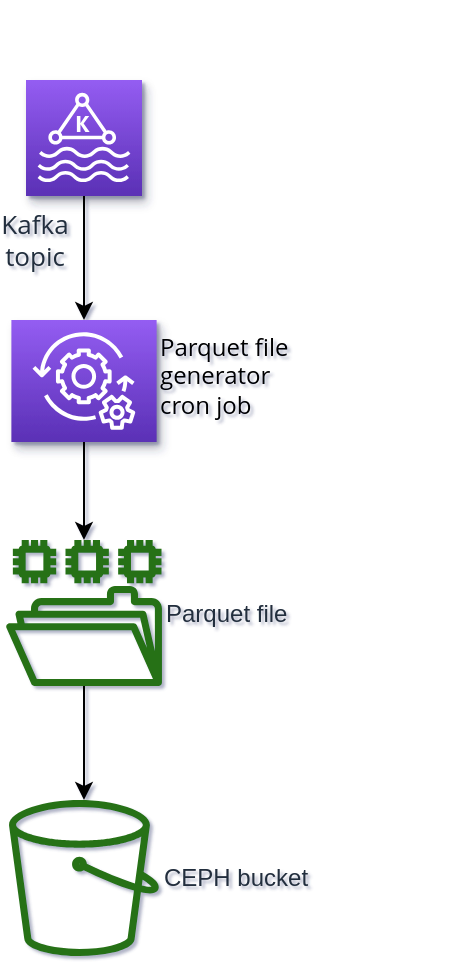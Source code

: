 <mxfile version="13.8.3" type="device"><diagram id="PvZe2rQdpgl4ulF8Twd2" name="Page-1"><mxGraphModel dx="1822" dy="783" grid="1" gridSize="10" guides="1" tooltips="1" connect="1" arrows="1" fold="1" page="0" pageScale="1" pageWidth="850" pageHeight="1100" math="0" shadow="1" extFonts="Open Sans^https://fonts.googleapis.com/css?family=Open+Sans"><root><UserObject label="" animation="show Wq5InzKh79W2wBIpRcLx-78 fade&#xA;show cvLpx6p-RuNz1EM1y9mV-29 fade&#xA;wait 1000&#xA;&#xA;show Wq5InzKh79W2wBIpRcLx-1&#xA;wait 1000&#xA;show cvLpx6p-RuNz1EM1y9mV-24 fade&#xA;wait 1000&#xA;&#xA;show Wq5InzKh79W2wBIpRcLx-85 fade&#xA;show cvLpx6p-RuNz1EM1y9mV-22 fade&#xA;wait 1000&#xA;show Wq5InzKh79W2wBIpRcLx-2&#xA;wait 1000&#xA;show cvLpx6p-RuNz1EM1y9mV-23 fade&#xA;wait 1000&#xA;show Wq5InzKh79W2wBIpRcLx-3&#xA;wait 1000&#xA;show cvLpx6p-RuNz1EM1y9mV-30 fade&#xA;wait 1000&#xA;show Wq5InzKh79W2wBIpRcLx-4&#xA;wait 1000&#xA;show cvLpx6p-RuNz1EM1y9mV-25 fade&#xA;wait 1000&#xA;show cvLpx6p-RuNz1EM1y9mV-2 fade&#xA;wait 1000&#xA;show Wq5InzKh79W2wBIpRcLx-5&#xA;wait 1000&#xA;show Wq5InzKh79W2wBIpRcLx-6&#xA;wait 1000&#xA;show Wq5InzKh79W2wBIpRcLx-7&#xA;wait 1000&#xA;show cvLpx6p-RuNz1EM1y9mV-4 fade&#xA;wait 1000&#xA;show Wq5InzKh79W2wBIpRcLx-26&#xA;wait 1000&#xA;show Wq5InzKh79W2wBIpRcLx-20 fade&#xA;wait 1000&#xA;show Wq5InzKh79W2wBIpRcLx-21&#xA;wait 1000&#xA;show cvLpx6p-RuNz1EM1y9mV-8 fade&#xA;wait 1000&#xA;show cvLpx6p-RuNz1EM1y9mV-40 fade&#xA;show cvLpx6p-RuNz1EM1y9mV-9 fade&#xA;wait 1000&#xA;show hZzMzlVJMegq5i51UVMi-1&#xA;wait 1000&#xA;show qZqwFrgaYaiB9kYyUIb4-5&#xA;wait 1000&#xA;show cvLpx6p-RuNz1EM1y9mV-43&#xA;wait 1000&#xA;&#xA;&#xA;" id="0"><mxCell/></UserObject><mxCell id="1" parent="0"/><mxCell id="gIdM4JV-YsShGHb75-mt-11" value="" style="edgeStyle=orthogonalEdgeStyle;rounded=0;orthogonalLoop=1;jettySize=auto;html=1;" edge="1" parent="1" source="cvLpx6p-RuNz1EM1y9mV-4"><mxGeometry relative="1" as="geometry"><mxPoint x="-121" y="160" as="targetPoint"/></mxGeometry></mxCell><mxCell id="cvLpx6p-RuNz1EM1y9mV-4" value="Kafka&lt;br&gt;topic" style="outlineConnect=0;fontColor=#232F3E;gradientColor=#945DF2;gradientDirection=north;fillColor=#5A30B5;strokeColor=#ffffff;dashed=0;verticalLabelPosition=bottom;verticalAlign=top;align=center;html=1;fontSize=13;fontStyle=0;aspect=fixed;shape=mxgraph.aws4.resourceIcon;resIcon=mxgraph.aws4.managed_streaming_for_kafka;shadow=1;labelPosition=center;spacingRight=50;fontFamily=Open Sans;" parent="1" vertex="1"><mxGeometry x="-150" y="40" width="58" height="58" as="geometry"/></mxCell><mxCell id="Wq5InzKh79W2wBIpRcLx-83" value="" style="shape=image;imageAspect=0;aspect=fixed;verticalLabelPosition=bottom;verticalAlign=top;rounded=0;dashed=1;labelBackgroundColor=none;strokeColor=#3399FF;strokeWidth=2;fillColor=#ffffff;fontColor=#0066CC;align=center;html=1;image=https://static.redhat.com/libs/redhat/brand-assets/latest/corp/logo--hat-only.svg;" parent="1" vertex="1"><mxGeometry width="70" as="geometry"/></mxCell><mxCell id="gIdM4JV-YsShGHb75-mt-14" value="" style="edgeStyle=orthogonalEdgeStyle;rounded=0;orthogonalLoop=1;jettySize=auto;html=1;" edge="1" parent="1" source="lFpBbyD3HLiovjmjeh-6-7" target="gIdM4JV-YsShGHb75-mt-1"><mxGeometry relative="1" as="geometry"/></mxCell><UserObject label="Parquet file&lt;br style=&quot;font-size: 12px;&quot;&gt;generator&lt;br style=&quot;font-size: 12px;&quot;&gt;cron job" id="lFpBbyD3HLiovjmjeh-6-7"><mxCell style="outlineConnect=0;fontColor=#000000;gradientColor=#945DF2;gradientDirection=north;fillColor=#5A30B5;strokeColor=#FFFFFF;dashed=0;verticalLabelPosition=middle;verticalAlign=middle;align=left;html=1;fontSize=12;fontStyle=0;aspect=fixed;shape=mxgraph.aws4.resourceIcon;resIcon=mxgraph.aws4.managed_services;fontFamily=Open Sans;labelPosition=right;shadow=1;spacingBottom=5;" parent="1" vertex="1"><mxGeometry x="-157.31" y="160" width="72.62" height="61" as="geometry"/></mxCell></UserObject><mxCell id="gIdM4JV-YsShGHb75-mt-15" value="" style="edgeStyle=orthogonalEdgeStyle;rounded=0;orthogonalLoop=1;jettySize=auto;html=1;" edge="1" parent="1" source="gIdM4JV-YsShGHb75-mt-1" target="gIdM4JV-YsShGHb75-mt-2"><mxGeometry relative="1" as="geometry"/></mxCell><mxCell id="gIdM4JV-YsShGHb75-mt-1" value="Parquet file" style="outlineConnect=0;fontColor=#232F3E;gradientColor=none;fillColor=#277116;strokeColor=none;dashed=0;verticalLabelPosition=middle;verticalAlign=middle;align=left;html=1;fontSize=12;fontStyle=0;aspect=fixed;pointerEvents=1;shape=mxgraph.aws4.file_system;labelPosition=right;" vertex="1" parent="1"><mxGeometry x="-160.0" y="270" width="78" height="73" as="geometry"/></mxCell><mxCell id="gIdM4JV-YsShGHb75-mt-2" value="CEPH bucket" style="outlineConnect=0;fontColor=#232F3E;gradientColor=none;fillColor=#277116;strokeColor=none;dashed=0;verticalLabelPosition=middle;verticalAlign=middle;align=left;html=1;fontSize=12;fontStyle=0;aspect=fixed;pointerEvents=1;shape=mxgraph.aws4.bucket;labelPosition=right;" vertex="1" parent="1"><mxGeometry x="-158.5" y="400" width="75" height="78" as="geometry"/></mxCell></root></mxGraphModel></diagram></mxfile>